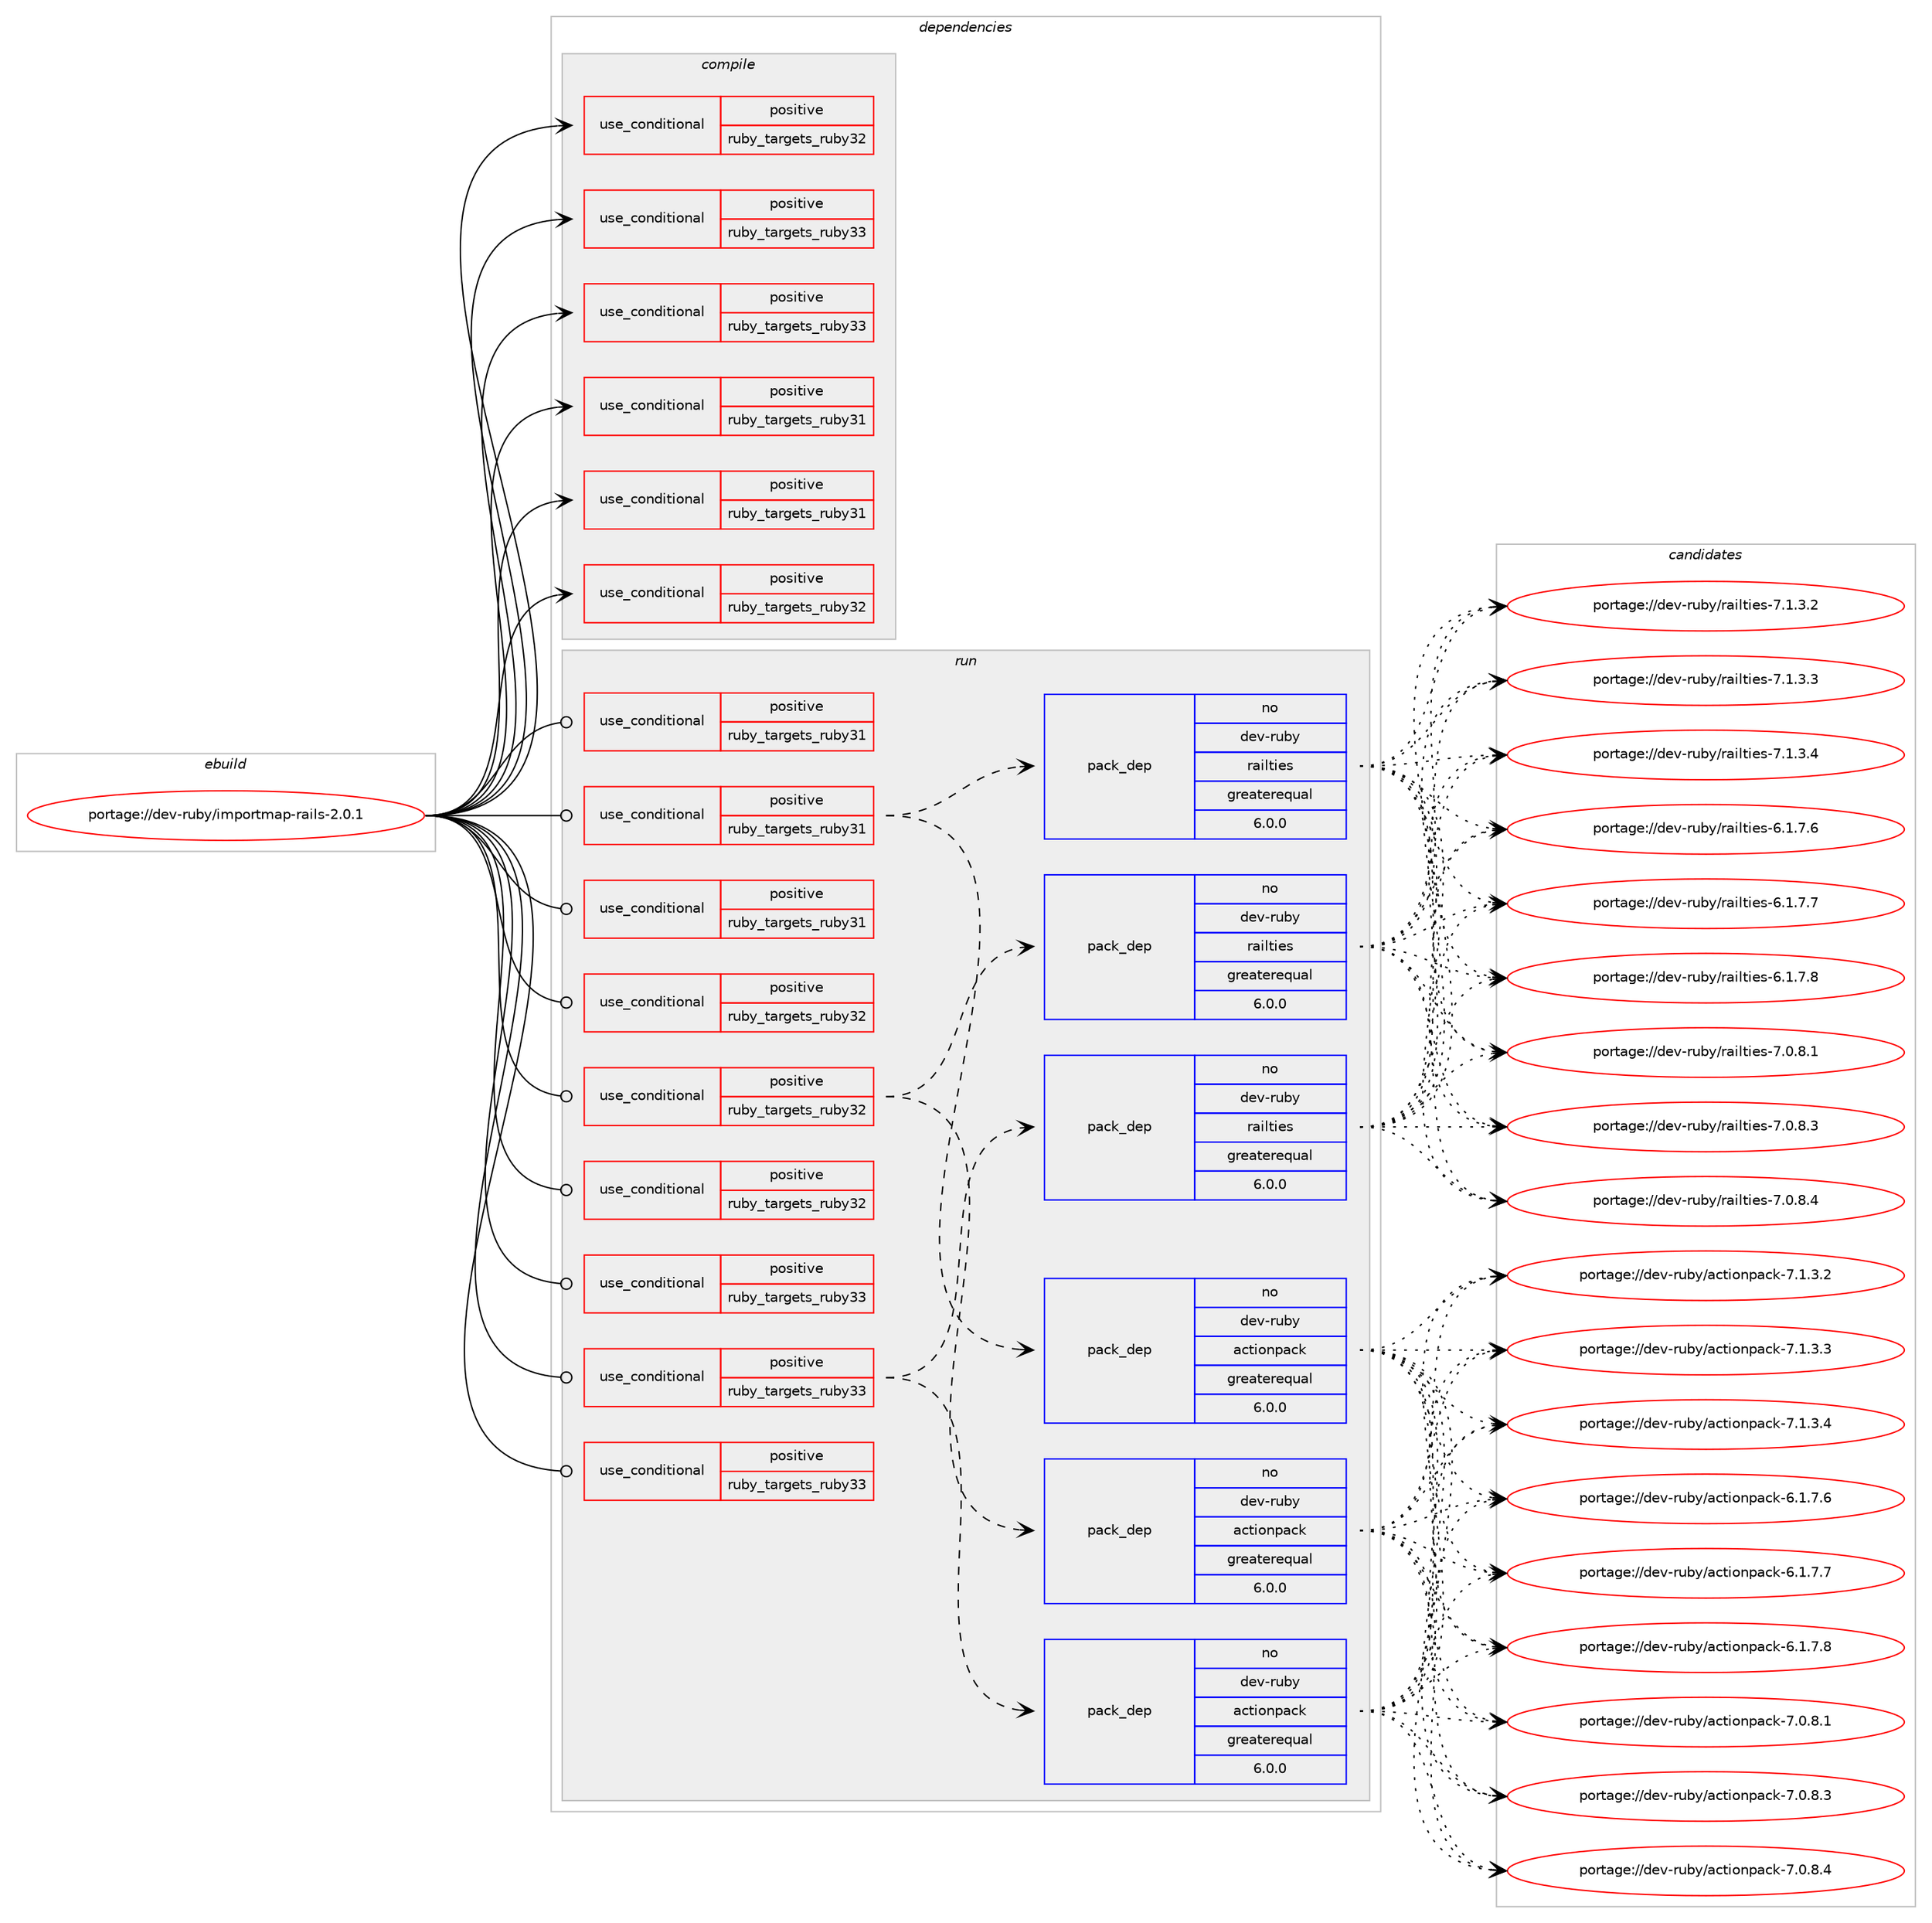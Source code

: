 digraph prolog {

# *************
# Graph options
# *************

newrank=true;
concentrate=true;
compound=true;
graph [rankdir=LR,fontname=Helvetica,fontsize=10,ranksep=1.5];#, ranksep=2.5, nodesep=0.2];
edge  [arrowhead=vee];
node  [fontname=Helvetica,fontsize=10];

# **********
# The ebuild
# **********

subgraph cluster_leftcol {
color=gray;
rank=same;
label=<<i>ebuild</i>>;
id [label="portage://dev-ruby/importmap-rails-2.0.1", color=red, width=4, href="../dev-ruby/importmap-rails-2.0.1.svg"];
}

# ****************
# The dependencies
# ****************

subgraph cluster_midcol {
color=gray;
label=<<i>dependencies</i>>;
subgraph cluster_compile {
fillcolor="#eeeeee";
style=filled;
label=<<i>compile</i>>;
subgraph cond47913 {
dependency95351 [label=<<TABLE BORDER="0" CELLBORDER="1" CELLSPACING="0" CELLPADDING="4"><TR><TD ROWSPAN="3" CELLPADDING="10">use_conditional</TD></TR><TR><TD>positive</TD></TR><TR><TD>ruby_targets_ruby31</TD></TR></TABLE>>, shape=none, color=red];
# *** BEGIN UNKNOWN DEPENDENCY TYPE (TODO) ***
# dependency95351 -> package_dependency(portage://dev-ruby/importmap-rails-2.0.1,install,no,dev-lang,ruby,none,[,,],[slot(3.1)],[])
# *** END UNKNOWN DEPENDENCY TYPE (TODO) ***

}
id:e -> dependency95351:w [weight=20,style="solid",arrowhead="vee"];
subgraph cond47914 {
dependency95352 [label=<<TABLE BORDER="0" CELLBORDER="1" CELLSPACING="0" CELLPADDING="4"><TR><TD ROWSPAN="3" CELLPADDING="10">use_conditional</TD></TR><TR><TD>positive</TD></TR><TR><TD>ruby_targets_ruby31</TD></TR></TABLE>>, shape=none, color=red];
# *** BEGIN UNKNOWN DEPENDENCY TYPE (TODO) ***
# dependency95352 -> package_dependency(portage://dev-ruby/importmap-rails-2.0.1,install,no,virtual,rubygems,none,[,,],[],[use(enable(ruby_targets_ruby31),negative)])
# *** END UNKNOWN DEPENDENCY TYPE (TODO) ***

}
id:e -> dependency95352:w [weight=20,style="solid",arrowhead="vee"];
subgraph cond47915 {
dependency95353 [label=<<TABLE BORDER="0" CELLBORDER="1" CELLSPACING="0" CELLPADDING="4"><TR><TD ROWSPAN="3" CELLPADDING="10">use_conditional</TD></TR><TR><TD>positive</TD></TR><TR><TD>ruby_targets_ruby32</TD></TR></TABLE>>, shape=none, color=red];
# *** BEGIN UNKNOWN DEPENDENCY TYPE (TODO) ***
# dependency95353 -> package_dependency(portage://dev-ruby/importmap-rails-2.0.1,install,no,dev-lang,ruby,none,[,,],[slot(3.2)],[])
# *** END UNKNOWN DEPENDENCY TYPE (TODO) ***

}
id:e -> dependency95353:w [weight=20,style="solid",arrowhead="vee"];
subgraph cond47916 {
dependency95354 [label=<<TABLE BORDER="0" CELLBORDER="1" CELLSPACING="0" CELLPADDING="4"><TR><TD ROWSPAN="3" CELLPADDING="10">use_conditional</TD></TR><TR><TD>positive</TD></TR><TR><TD>ruby_targets_ruby32</TD></TR></TABLE>>, shape=none, color=red];
# *** BEGIN UNKNOWN DEPENDENCY TYPE (TODO) ***
# dependency95354 -> package_dependency(portage://dev-ruby/importmap-rails-2.0.1,install,no,virtual,rubygems,none,[,,],[],[use(enable(ruby_targets_ruby32),negative)])
# *** END UNKNOWN DEPENDENCY TYPE (TODO) ***

}
id:e -> dependency95354:w [weight=20,style="solid",arrowhead="vee"];
subgraph cond47917 {
dependency95355 [label=<<TABLE BORDER="0" CELLBORDER="1" CELLSPACING="0" CELLPADDING="4"><TR><TD ROWSPAN="3" CELLPADDING="10">use_conditional</TD></TR><TR><TD>positive</TD></TR><TR><TD>ruby_targets_ruby33</TD></TR></TABLE>>, shape=none, color=red];
# *** BEGIN UNKNOWN DEPENDENCY TYPE (TODO) ***
# dependency95355 -> package_dependency(portage://dev-ruby/importmap-rails-2.0.1,install,no,dev-lang,ruby,none,[,,],[slot(3.3)],[])
# *** END UNKNOWN DEPENDENCY TYPE (TODO) ***

}
id:e -> dependency95355:w [weight=20,style="solid",arrowhead="vee"];
subgraph cond47918 {
dependency95356 [label=<<TABLE BORDER="0" CELLBORDER="1" CELLSPACING="0" CELLPADDING="4"><TR><TD ROWSPAN="3" CELLPADDING="10">use_conditional</TD></TR><TR><TD>positive</TD></TR><TR><TD>ruby_targets_ruby33</TD></TR></TABLE>>, shape=none, color=red];
# *** BEGIN UNKNOWN DEPENDENCY TYPE (TODO) ***
# dependency95356 -> package_dependency(portage://dev-ruby/importmap-rails-2.0.1,install,no,virtual,rubygems,none,[,,],[],[use(enable(ruby_targets_ruby33),negative)])
# *** END UNKNOWN DEPENDENCY TYPE (TODO) ***

}
id:e -> dependency95356:w [weight=20,style="solid",arrowhead="vee"];
}
subgraph cluster_compileandrun {
fillcolor="#eeeeee";
style=filled;
label=<<i>compile and run</i>>;
}
subgraph cluster_run {
fillcolor="#eeeeee";
style=filled;
label=<<i>run</i>>;
subgraph cond47919 {
dependency95357 [label=<<TABLE BORDER="0" CELLBORDER="1" CELLSPACING="0" CELLPADDING="4"><TR><TD ROWSPAN="3" CELLPADDING="10">use_conditional</TD></TR><TR><TD>positive</TD></TR><TR><TD>ruby_targets_ruby31</TD></TR></TABLE>>, shape=none, color=red];
# *** BEGIN UNKNOWN DEPENDENCY TYPE (TODO) ***
# dependency95357 -> package_dependency(portage://dev-ruby/importmap-rails-2.0.1,run,no,dev-lang,ruby,none,[,,],[slot(3.1)],[])
# *** END UNKNOWN DEPENDENCY TYPE (TODO) ***

}
id:e -> dependency95357:w [weight=20,style="solid",arrowhead="odot"];
subgraph cond47920 {
dependency95358 [label=<<TABLE BORDER="0" CELLBORDER="1" CELLSPACING="0" CELLPADDING="4"><TR><TD ROWSPAN="3" CELLPADDING="10">use_conditional</TD></TR><TR><TD>positive</TD></TR><TR><TD>ruby_targets_ruby31</TD></TR></TABLE>>, shape=none, color=red];
subgraph pack46141 {
dependency95359 [label=<<TABLE BORDER="0" CELLBORDER="1" CELLSPACING="0" CELLPADDING="4" WIDTH="220"><TR><TD ROWSPAN="6" CELLPADDING="30">pack_dep</TD></TR><TR><TD WIDTH="110">no</TD></TR><TR><TD>dev-ruby</TD></TR><TR><TD>actionpack</TD></TR><TR><TD>greaterequal</TD></TR><TR><TD>6.0.0</TD></TR></TABLE>>, shape=none, color=blue];
}
dependency95358:e -> dependency95359:w [weight=20,style="dashed",arrowhead="vee"];
subgraph pack46142 {
dependency95360 [label=<<TABLE BORDER="0" CELLBORDER="1" CELLSPACING="0" CELLPADDING="4" WIDTH="220"><TR><TD ROWSPAN="6" CELLPADDING="30">pack_dep</TD></TR><TR><TD WIDTH="110">no</TD></TR><TR><TD>dev-ruby</TD></TR><TR><TD>railties</TD></TR><TR><TD>greaterequal</TD></TR><TR><TD>6.0.0</TD></TR></TABLE>>, shape=none, color=blue];
}
dependency95358:e -> dependency95360:w [weight=20,style="dashed",arrowhead="vee"];
}
id:e -> dependency95358:w [weight=20,style="solid",arrowhead="odot"];
subgraph cond47921 {
dependency95361 [label=<<TABLE BORDER="0" CELLBORDER="1" CELLSPACING="0" CELLPADDING="4"><TR><TD ROWSPAN="3" CELLPADDING="10">use_conditional</TD></TR><TR><TD>positive</TD></TR><TR><TD>ruby_targets_ruby31</TD></TR></TABLE>>, shape=none, color=red];
# *** BEGIN UNKNOWN DEPENDENCY TYPE (TODO) ***
# dependency95361 -> package_dependency(portage://dev-ruby/importmap-rails-2.0.1,run,no,virtual,rubygems,none,[,,],[],[use(enable(ruby_targets_ruby31),negative)])
# *** END UNKNOWN DEPENDENCY TYPE (TODO) ***

}
id:e -> dependency95361:w [weight=20,style="solid",arrowhead="odot"];
subgraph cond47922 {
dependency95362 [label=<<TABLE BORDER="0" CELLBORDER="1" CELLSPACING="0" CELLPADDING="4"><TR><TD ROWSPAN="3" CELLPADDING="10">use_conditional</TD></TR><TR><TD>positive</TD></TR><TR><TD>ruby_targets_ruby32</TD></TR></TABLE>>, shape=none, color=red];
# *** BEGIN UNKNOWN DEPENDENCY TYPE (TODO) ***
# dependency95362 -> package_dependency(portage://dev-ruby/importmap-rails-2.0.1,run,no,dev-lang,ruby,none,[,,],[slot(3.2)],[])
# *** END UNKNOWN DEPENDENCY TYPE (TODO) ***

}
id:e -> dependency95362:w [weight=20,style="solid",arrowhead="odot"];
subgraph cond47923 {
dependency95363 [label=<<TABLE BORDER="0" CELLBORDER="1" CELLSPACING="0" CELLPADDING="4"><TR><TD ROWSPAN="3" CELLPADDING="10">use_conditional</TD></TR><TR><TD>positive</TD></TR><TR><TD>ruby_targets_ruby32</TD></TR></TABLE>>, shape=none, color=red];
subgraph pack46143 {
dependency95364 [label=<<TABLE BORDER="0" CELLBORDER="1" CELLSPACING="0" CELLPADDING="4" WIDTH="220"><TR><TD ROWSPAN="6" CELLPADDING="30">pack_dep</TD></TR><TR><TD WIDTH="110">no</TD></TR><TR><TD>dev-ruby</TD></TR><TR><TD>actionpack</TD></TR><TR><TD>greaterequal</TD></TR><TR><TD>6.0.0</TD></TR></TABLE>>, shape=none, color=blue];
}
dependency95363:e -> dependency95364:w [weight=20,style="dashed",arrowhead="vee"];
subgraph pack46144 {
dependency95365 [label=<<TABLE BORDER="0" CELLBORDER="1" CELLSPACING="0" CELLPADDING="4" WIDTH="220"><TR><TD ROWSPAN="6" CELLPADDING="30">pack_dep</TD></TR><TR><TD WIDTH="110">no</TD></TR><TR><TD>dev-ruby</TD></TR><TR><TD>railties</TD></TR><TR><TD>greaterequal</TD></TR><TR><TD>6.0.0</TD></TR></TABLE>>, shape=none, color=blue];
}
dependency95363:e -> dependency95365:w [weight=20,style="dashed",arrowhead="vee"];
}
id:e -> dependency95363:w [weight=20,style="solid",arrowhead="odot"];
subgraph cond47924 {
dependency95366 [label=<<TABLE BORDER="0" CELLBORDER="1" CELLSPACING="0" CELLPADDING="4"><TR><TD ROWSPAN="3" CELLPADDING="10">use_conditional</TD></TR><TR><TD>positive</TD></TR><TR><TD>ruby_targets_ruby32</TD></TR></TABLE>>, shape=none, color=red];
# *** BEGIN UNKNOWN DEPENDENCY TYPE (TODO) ***
# dependency95366 -> package_dependency(portage://dev-ruby/importmap-rails-2.0.1,run,no,virtual,rubygems,none,[,,],[],[use(enable(ruby_targets_ruby32),negative)])
# *** END UNKNOWN DEPENDENCY TYPE (TODO) ***

}
id:e -> dependency95366:w [weight=20,style="solid",arrowhead="odot"];
subgraph cond47925 {
dependency95367 [label=<<TABLE BORDER="0" CELLBORDER="1" CELLSPACING="0" CELLPADDING="4"><TR><TD ROWSPAN="3" CELLPADDING="10">use_conditional</TD></TR><TR><TD>positive</TD></TR><TR><TD>ruby_targets_ruby33</TD></TR></TABLE>>, shape=none, color=red];
# *** BEGIN UNKNOWN DEPENDENCY TYPE (TODO) ***
# dependency95367 -> package_dependency(portage://dev-ruby/importmap-rails-2.0.1,run,no,dev-lang,ruby,none,[,,],[slot(3.3)],[])
# *** END UNKNOWN DEPENDENCY TYPE (TODO) ***

}
id:e -> dependency95367:w [weight=20,style="solid",arrowhead="odot"];
subgraph cond47926 {
dependency95368 [label=<<TABLE BORDER="0" CELLBORDER="1" CELLSPACING="0" CELLPADDING="4"><TR><TD ROWSPAN="3" CELLPADDING="10">use_conditional</TD></TR><TR><TD>positive</TD></TR><TR><TD>ruby_targets_ruby33</TD></TR></TABLE>>, shape=none, color=red];
subgraph pack46145 {
dependency95369 [label=<<TABLE BORDER="0" CELLBORDER="1" CELLSPACING="0" CELLPADDING="4" WIDTH="220"><TR><TD ROWSPAN="6" CELLPADDING="30">pack_dep</TD></TR><TR><TD WIDTH="110">no</TD></TR><TR><TD>dev-ruby</TD></TR><TR><TD>actionpack</TD></TR><TR><TD>greaterequal</TD></TR><TR><TD>6.0.0</TD></TR></TABLE>>, shape=none, color=blue];
}
dependency95368:e -> dependency95369:w [weight=20,style="dashed",arrowhead="vee"];
subgraph pack46146 {
dependency95370 [label=<<TABLE BORDER="0" CELLBORDER="1" CELLSPACING="0" CELLPADDING="4" WIDTH="220"><TR><TD ROWSPAN="6" CELLPADDING="30">pack_dep</TD></TR><TR><TD WIDTH="110">no</TD></TR><TR><TD>dev-ruby</TD></TR><TR><TD>railties</TD></TR><TR><TD>greaterequal</TD></TR><TR><TD>6.0.0</TD></TR></TABLE>>, shape=none, color=blue];
}
dependency95368:e -> dependency95370:w [weight=20,style="dashed",arrowhead="vee"];
}
id:e -> dependency95368:w [weight=20,style="solid",arrowhead="odot"];
subgraph cond47927 {
dependency95371 [label=<<TABLE BORDER="0" CELLBORDER="1" CELLSPACING="0" CELLPADDING="4"><TR><TD ROWSPAN="3" CELLPADDING="10">use_conditional</TD></TR><TR><TD>positive</TD></TR><TR><TD>ruby_targets_ruby33</TD></TR></TABLE>>, shape=none, color=red];
# *** BEGIN UNKNOWN DEPENDENCY TYPE (TODO) ***
# dependency95371 -> package_dependency(portage://dev-ruby/importmap-rails-2.0.1,run,no,virtual,rubygems,none,[,,],[],[use(enable(ruby_targets_ruby33),negative)])
# *** END UNKNOWN DEPENDENCY TYPE (TODO) ***

}
id:e -> dependency95371:w [weight=20,style="solid",arrowhead="odot"];
}
}

# **************
# The candidates
# **************

subgraph cluster_choices {
rank=same;
color=gray;
label=<<i>candidates</i>>;

subgraph choice46141 {
color=black;
nodesep=1;
choice100101118451141179812147979911610511111011297991074554464946554654 [label="portage://dev-ruby/actionpack-6.1.7.6", color=red, width=4,href="../dev-ruby/actionpack-6.1.7.6.svg"];
choice100101118451141179812147979911610511111011297991074554464946554655 [label="portage://dev-ruby/actionpack-6.1.7.7", color=red, width=4,href="../dev-ruby/actionpack-6.1.7.7.svg"];
choice100101118451141179812147979911610511111011297991074554464946554656 [label="portage://dev-ruby/actionpack-6.1.7.8", color=red, width=4,href="../dev-ruby/actionpack-6.1.7.8.svg"];
choice100101118451141179812147979911610511111011297991074555464846564649 [label="portage://dev-ruby/actionpack-7.0.8.1", color=red, width=4,href="../dev-ruby/actionpack-7.0.8.1.svg"];
choice100101118451141179812147979911610511111011297991074555464846564651 [label="portage://dev-ruby/actionpack-7.0.8.3", color=red, width=4,href="../dev-ruby/actionpack-7.0.8.3.svg"];
choice100101118451141179812147979911610511111011297991074555464846564652 [label="portage://dev-ruby/actionpack-7.0.8.4", color=red, width=4,href="../dev-ruby/actionpack-7.0.8.4.svg"];
choice100101118451141179812147979911610511111011297991074555464946514650 [label="portage://dev-ruby/actionpack-7.1.3.2", color=red, width=4,href="../dev-ruby/actionpack-7.1.3.2.svg"];
choice100101118451141179812147979911610511111011297991074555464946514651 [label="portage://dev-ruby/actionpack-7.1.3.3", color=red, width=4,href="../dev-ruby/actionpack-7.1.3.3.svg"];
choice100101118451141179812147979911610511111011297991074555464946514652 [label="portage://dev-ruby/actionpack-7.1.3.4", color=red, width=4,href="../dev-ruby/actionpack-7.1.3.4.svg"];
dependency95359:e -> choice100101118451141179812147979911610511111011297991074554464946554654:w [style=dotted,weight="100"];
dependency95359:e -> choice100101118451141179812147979911610511111011297991074554464946554655:w [style=dotted,weight="100"];
dependency95359:e -> choice100101118451141179812147979911610511111011297991074554464946554656:w [style=dotted,weight="100"];
dependency95359:e -> choice100101118451141179812147979911610511111011297991074555464846564649:w [style=dotted,weight="100"];
dependency95359:e -> choice100101118451141179812147979911610511111011297991074555464846564651:w [style=dotted,weight="100"];
dependency95359:e -> choice100101118451141179812147979911610511111011297991074555464846564652:w [style=dotted,weight="100"];
dependency95359:e -> choice100101118451141179812147979911610511111011297991074555464946514650:w [style=dotted,weight="100"];
dependency95359:e -> choice100101118451141179812147979911610511111011297991074555464946514651:w [style=dotted,weight="100"];
dependency95359:e -> choice100101118451141179812147979911610511111011297991074555464946514652:w [style=dotted,weight="100"];
}
subgraph choice46142 {
color=black;
nodesep=1;
choice100101118451141179812147114971051081161051011154554464946554654 [label="portage://dev-ruby/railties-6.1.7.6", color=red, width=4,href="../dev-ruby/railties-6.1.7.6.svg"];
choice100101118451141179812147114971051081161051011154554464946554655 [label="portage://dev-ruby/railties-6.1.7.7", color=red, width=4,href="../dev-ruby/railties-6.1.7.7.svg"];
choice100101118451141179812147114971051081161051011154554464946554656 [label="portage://dev-ruby/railties-6.1.7.8", color=red, width=4,href="../dev-ruby/railties-6.1.7.8.svg"];
choice100101118451141179812147114971051081161051011154555464846564649 [label="portage://dev-ruby/railties-7.0.8.1", color=red, width=4,href="../dev-ruby/railties-7.0.8.1.svg"];
choice100101118451141179812147114971051081161051011154555464846564651 [label="portage://dev-ruby/railties-7.0.8.3", color=red, width=4,href="../dev-ruby/railties-7.0.8.3.svg"];
choice100101118451141179812147114971051081161051011154555464846564652 [label="portage://dev-ruby/railties-7.0.8.4", color=red, width=4,href="../dev-ruby/railties-7.0.8.4.svg"];
choice100101118451141179812147114971051081161051011154555464946514650 [label="portage://dev-ruby/railties-7.1.3.2", color=red, width=4,href="../dev-ruby/railties-7.1.3.2.svg"];
choice100101118451141179812147114971051081161051011154555464946514651 [label="portage://dev-ruby/railties-7.1.3.3", color=red, width=4,href="../dev-ruby/railties-7.1.3.3.svg"];
choice100101118451141179812147114971051081161051011154555464946514652 [label="portage://dev-ruby/railties-7.1.3.4", color=red, width=4,href="../dev-ruby/railties-7.1.3.4.svg"];
dependency95360:e -> choice100101118451141179812147114971051081161051011154554464946554654:w [style=dotted,weight="100"];
dependency95360:e -> choice100101118451141179812147114971051081161051011154554464946554655:w [style=dotted,weight="100"];
dependency95360:e -> choice100101118451141179812147114971051081161051011154554464946554656:w [style=dotted,weight="100"];
dependency95360:e -> choice100101118451141179812147114971051081161051011154555464846564649:w [style=dotted,weight="100"];
dependency95360:e -> choice100101118451141179812147114971051081161051011154555464846564651:w [style=dotted,weight="100"];
dependency95360:e -> choice100101118451141179812147114971051081161051011154555464846564652:w [style=dotted,weight="100"];
dependency95360:e -> choice100101118451141179812147114971051081161051011154555464946514650:w [style=dotted,weight="100"];
dependency95360:e -> choice100101118451141179812147114971051081161051011154555464946514651:w [style=dotted,weight="100"];
dependency95360:e -> choice100101118451141179812147114971051081161051011154555464946514652:w [style=dotted,weight="100"];
}
subgraph choice46143 {
color=black;
nodesep=1;
choice100101118451141179812147979911610511111011297991074554464946554654 [label="portage://dev-ruby/actionpack-6.1.7.6", color=red, width=4,href="../dev-ruby/actionpack-6.1.7.6.svg"];
choice100101118451141179812147979911610511111011297991074554464946554655 [label="portage://dev-ruby/actionpack-6.1.7.7", color=red, width=4,href="../dev-ruby/actionpack-6.1.7.7.svg"];
choice100101118451141179812147979911610511111011297991074554464946554656 [label="portage://dev-ruby/actionpack-6.1.7.8", color=red, width=4,href="../dev-ruby/actionpack-6.1.7.8.svg"];
choice100101118451141179812147979911610511111011297991074555464846564649 [label="portage://dev-ruby/actionpack-7.0.8.1", color=red, width=4,href="../dev-ruby/actionpack-7.0.8.1.svg"];
choice100101118451141179812147979911610511111011297991074555464846564651 [label="portage://dev-ruby/actionpack-7.0.8.3", color=red, width=4,href="../dev-ruby/actionpack-7.0.8.3.svg"];
choice100101118451141179812147979911610511111011297991074555464846564652 [label="portage://dev-ruby/actionpack-7.0.8.4", color=red, width=4,href="../dev-ruby/actionpack-7.0.8.4.svg"];
choice100101118451141179812147979911610511111011297991074555464946514650 [label="portage://dev-ruby/actionpack-7.1.3.2", color=red, width=4,href="../dev-ruby/actionpack-7.1.3.2.svg"];
choice100101118451141179812147979911610511111011297991074555464946514651 [label="portage://dev-ruby/actionpack-7.1.3.3", color=red, width=4,href="../dev-ruby/actionpack-7.1.3.3.svg"];
choice100101118451141179812147979911610511111011297991074555464946514652 [label="portage://dev-ruby/actionpack-7.1.3.4", color=red, width=4,href="../dev-ruby/actionpack-7.1.3.4.svg"];
dependency95364:e -> choice100101118451141179812147979911610511111011297991074554464946554654:w [style=dotted,weight="100"];
dependency95364:e -> choice100101118451141179812147979911610511111011297991074554464946554655:w [style=dotted,weight="100"];
dependency95364:e -> choice100101118451141179812147979911610511111011297991074554464946554656:w [style=dotted,weight="100"];
dependency95364:e -> choice100101118451141179812147979911610511111011297991074555464846564649:w [style=dotted,weight="100"];
dependency95364:e -> choice100101118451141179812147979911610511111011297991074555464846564651:w [style=dotted,weight="100"];
dependency95364:e -> choice100101118451141179812147979911610511111011297991074555464846564652:w [style=dotted,weight="100"];
dependency95364:e -> choice100101118451141179812147979911610511111011297991074555464946514650:w [style=dotted,weight="100"];
dependency95364:e -> choice100101118451141179812147979911610511111011297991074555464946514651:w [style=dotted,weight="100"];
dependency95364:e -> choice100101118451141179812147979911610511111011297991074555464946514652:w [style=dotted,weight="100"];
}
subgraph choice46144 {
color=black;
nodesep=1;
choice100101118451141179812147114971051081161051011154554464946554654 [label="portage://dev-ruby/railties-6.1.7.6", color=red, width=4,href="../dev-ruby/railties-6.1.7.6.svg"];
choice100101118451141179812147114971051081161051011154554464946554655 [label="portage://dev-ruby/railties-6.1.7.7", color=red, width=4,href="../dev-ruby/railties-6.1.7.7.svg"];
choice100101118451141179812147114971051081161051011154554464946554656 [label="portage://dev-ruby/railties-6.1.7.8", color=red, width=4,href="../dev-ruby/railties-6.1.7.8.svg"];
choice100101118451141179812147114971051081161051011154555464846564649 [label="portage://dev-ruby/railties-7.0.8.1", color=red, width=4,href="../dev-ruby/railties-7.0.8.1.svg"];
choice100101118451141179812147114971051081161051011154555464846564651 [label="portage://dev-ruby/railties-7.0.8.3", color=red, width=4,href="../dev-ruby/railties-7.0.8.3.svg"];
choice100101118451141179812147114971051081161051011154555464846564652 [label="portage://dev-ruby/railties-7.0.8.4", color=red, width=4,href="../dev-ruby/railties-7.0.8.4.svg"];
choice100101118451141179812147114971051081161051011154555464946514650 [label="portage://dev-ruby/railties-7.1.3.2", color=red, width=4,href="../dev-ruby/railties-7.1.3.2.svg"];
choice100101118451141179812147114971051081161051011154555464946514651 [label="portage://dev-ruby/railties-7.1.3.3", color=red, width=4,href="../dev-ruby/railties-7.1.3.3.svg"];
choice100101118451141179812147114971051081161051011154555464946514652 [label="portage://dev-ruby/railties-7.1.3.4", color=red, width=4,href="../dev-ruby/railties-7.1.3.4.svg"];
dependency95365:e -> choice100101118451141179812147114971051081161051011154554464946554654:w [style=dotted,weight="100"];
dependency95365:e -> choice100101118451141179812147114971051081161051011154554464946554655:w [style=dotted,weight="100"];
dependency95365:e -> choice100101118451141179812147114971051081161051011154554464946554656:w [style=dotted,weight="100"];
dependency95365:e -> choice100101118451141179812147114971051081161051011154555464846564649:w [style=dotted,weight="100"];
dependency95365:e -> choice100101118451141179812147114971051081161051011154555464846564651:w [style=dotted,weight="100"];
dependency95365:e -> choice100101118451141179812147114971051081161051011154555464846564652:w [style=dotted,weight="100"];
dependency95365:e -> choice100101118451141179812147114971051081161051011154555464946514650:w [style=dotted,weight="100"];
dependency95365:e -> choice100101118451141179812147114971051081161051011154555464946514651:w [style=dotted,weight="100"];
dependency95365:e -> choice100101118451141179812147114971051081161051011154555464946514652:w [style=dotted,weight="100"];
}
subgraph choice46145 {
color=black;
nodesep=1;
choice100101118451141179812147979911610511111011297991074554464946554654 [label="portage://dev-ruby/actionpack-6.1.7.6", color=red, width=4,href="../dev-ruby/actionpack-6.1.7.6.svg"];
choice100101118451141179812147979911610511111011297991074554464946554655 [label="portage://dev-ruby/actionpack-6.1.7.7", color=red, width=4,href="../dev-ruby/actionpack-6.1.7.7.svg"];
choice100101118451141179812147979911610511111011297991074554464946554656 [label="portage://dev-ruby/actionpack-6.1.7.8", color=red, width=4,href="../dev-ruby/actionpack-6.1.7.8.svg"];
choice100101118451141179812147979911610511111011297991074555464846564649 [label="portage://dev-ruby/actionpack-7.0.8.1", color=red, width=4,href="../dev-ruby/actionpack-7.0.8.1.svg"];
choice100101118451141179812147979911610511111011297991074555464846564651 [label="portage://dev-ruby/actionpack-7.0.8.3", color=red, width=4,href="../dev-ruby/actionpack-7.0.8.3.svg"];
choice100101118451141179812147979911610511111011297991074555464846564652 [label="portage://dev-ruby/actionpack-7.0.8.4", color=red, width=4,href="../dev-ruby/actionpack-7.0.8.4.svg"];
choice100101118451141179812147979911610511111011297991074555464946514650 [label="portage://dev-ruby/actionpack-7.1.3.2", color=red, width=4,href="../dev-ruby/actionpack-7.1.3.2.svg"];
choice100101118451141179812147979911610511111011297991074555464946514651 [label="portage://dev-ruby/actionpack-7.1.3.3", color=red, width=4,href="../dev-ruby/actionpack-7.1.3.3.svg"];
choice100101118451141179812147979911610511111011297991074555464946514652 [label="portage://dev-ruby/actionpack-7.1.3.4", color=red, width=4,href="../dev-ruby/actionpack-7.1.3.4.svg"];
dependency95369:e -> choice100101118451141179812147979911610511111011297991074554464946554654:w [style=dotted,weight="100"];
dependency95369:e -> choice100101118451141179812147979911610511111011297991074554464946554655:w [style=dotted,weight="100"];
dependency95369:e -> choice100101118451141179812147979911610511111011297991074554464946554656:w [style=dotted,weight="100"];
dependency95369:e -> choice100101118451141179812147979911610511111011297991074555464846564649:w [style=dotted,weight="100"];
dependency95369:e -> choice100101118451141179812147979911610511111011297991074555464846564651:w [style=dotted,weight="100"];
dependency95369:e -> choice100101118451141179812147979911610511111011297991074555464846564652:w [style=dotted,weight="100"];
dependency95369:e -> choice100101118451141179812147979911610511111011297991074555464946514650:w [style=dotted,weight="100"];
dependency95369:e -> choice100101118451141179812147979911610511111011297991074555464946514651:w [style=dotted,weight="100"];
dependency95369:e -> choice100101118451141179812147979911610511111011297991074555464946514652:w [style=dotted,weight="100"];
}
subgraph choice46146 {
color=black;
nodesep=1;
choice100101118451141179812147114971051081161051011154554464946554654 [label="portage://dev-ruby/railties-6.1.7.6", color=red, width=4,href="../dev-ruby/railties-6.1.7.6.svg"];
choice100101118451141179812147114971051081161051011154554464946554655 [label="portage://dev-ruby/railties-6.1.7.7", color=red, width=4,href="../dev-ruby/railties-6.1.7.7.svg"];
choice100101118451141179812147114971051081161051011154554464946554656 [label="portage://dev-ruby/railties-6.1.7.8", color=red, width=4,href="../dev-ruby/railties-6.1.7.8.svg"];
choice100101118451141179812147114971051081161051011154555464846564649 [label="portage://dev-ruby/railties-7.0.8.1", color=red, width=4,href="../dev-ruby/railties-7.0.8.1.svg"];
choice100101118451141179812147114971051081161051011154555464846564651 [label="portage://dev-ruby/railties-7.0.8.3", color=red, width=4,href="../dev-ruby/railties-7.0.8.3.svg"];
choice100101118451141179812147114971051081161051011154555464846564652 [label="portage://dev-ruby/railties-7.0.8.4", color=red, width=4,href="../dev-ruby/railties-7.0.8.4.svg"];
choice100101118451141179812147114971051081161051011154555464946514650 [label="portage://dev-ruby/railties-7.1.3.2", color=red, width=4,href="../dev-ruby/railties-7.1.3.2.svg"];
choice100101118451141179812147114971051081161051011154555464946514651 [label="portage://dev-ruby/railties-7.1.3.3", color=red, width=4,href="../dev-ruby/railties-7.1.3.3.svg"];
choice100101118451141179812147114971051081161051011154555464946514652 [label="portage://dev-ruby/railties-7.1.3.4", color=red, width=4,href="../dev-ruby/railties-7.1.3.4.svg"];
dependency95370:e -> choice100101118451141179812147114971051081161051011154554464946554654:w [style=dotted,weight="100"];
dependency95370:e -> choice100101118451141179812147114971051081161051011154554464946554655:w [style=dotted,weight="100"];
dependency95370:e -> choice100101118451141179812147114971051081161051011154554464946554656:w [style=dotted,weight="100"];
dependency95370:e -> choice100101118451141179812147114971051081161051011154555464846564649:w [style=dotted,weight="100"];
dependency95370:e -> choice100101118451141179812147114971051081161051011154555464846564651:w [style=dotted,weight="100"];
dependency95370:e -> choice100101118451141179812147114971051081161051011154555464846564652:w [style=dotted,weight="100"];
dependency95370:e -> choice100101118451141179812147114971051081161051011154555464946514650:w [style=dotted,weight="100"];
dependency95370:e -> choice100101118451141179812147114971051081161051011154555464946514651:w [style=dotted,weight="100"];
dependency95370:e -> choice100101118451141179812147114971051081161051011154555464946514652:w [style=dotted,weight="100"];
}
}

}
